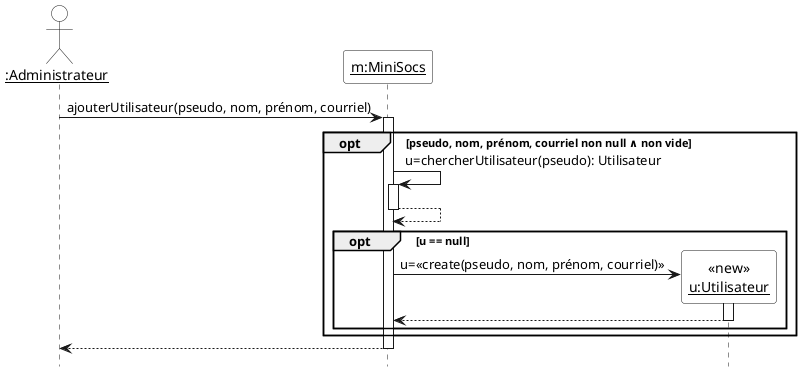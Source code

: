 @startuml

'Diagramme de séquence (PlantUML)'

'Configuration charte graphique'
hide footbox
skinparam sequenceParticipantBackgroundColor White
skinparam sequenceActorBackgroundColor White

'Déclaration des acteurs et des participants (déjà existants avant la séquence)'
actor "__:Administrateur__" as admin
participant "__m:MiniSocs__" as m

'Séquence avec les messages, les créations de participants, etc.'
admin -> m ++ : ajouterUtilisateur(pseudo, nom, prénom, courriel)
opt pseudo, nom, prénom, courriel non null ∧ non vide
  m -> m ++ : u=chercherUtilisateur(pseudo): Utilisateur
  return
  opt u == null
    create "<<new>>\n__u:Utilisateur__" as u
    m -> "__u:Utilisateur__" as u ++ : u=<<create(pseudo, nom, prénom, courriel)>>
    return
  end
end
return
@enduml
